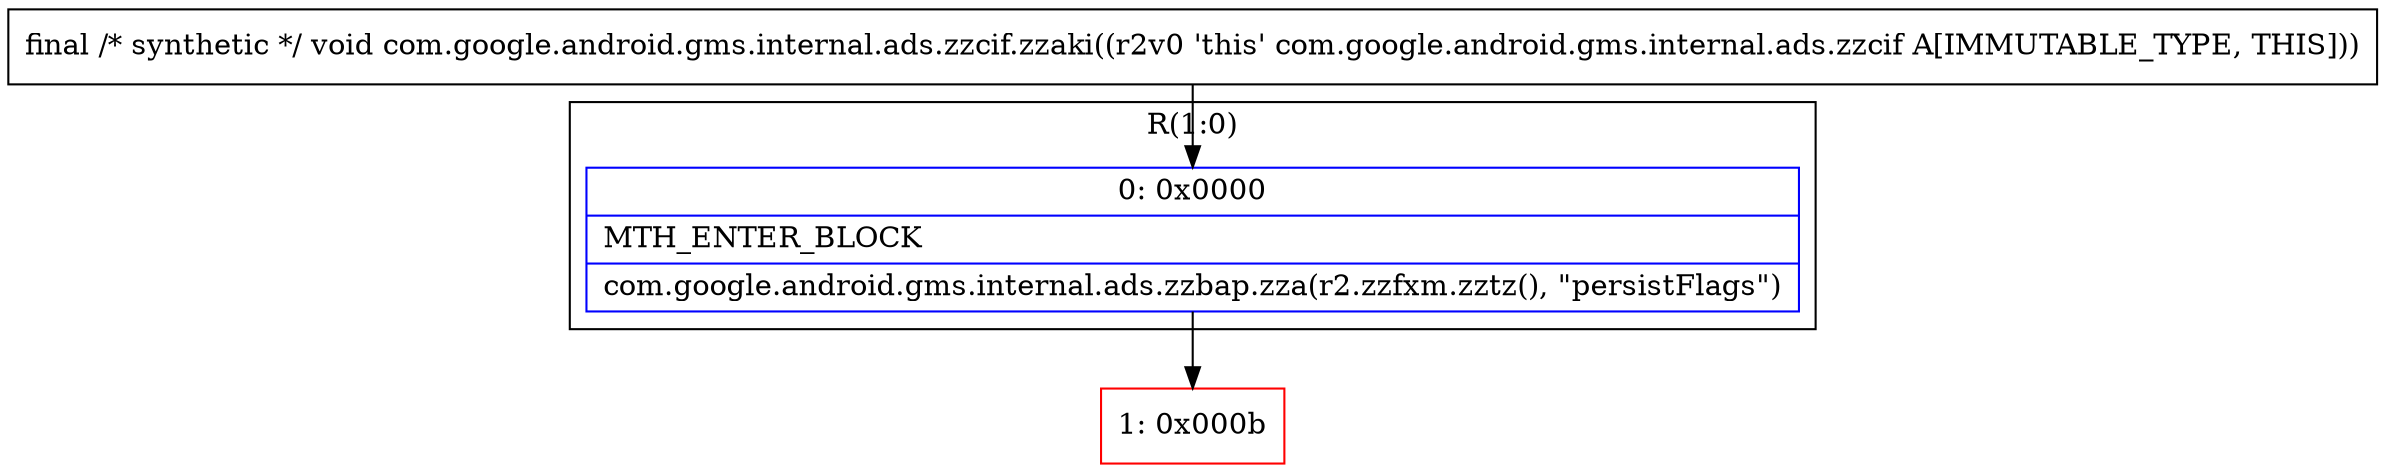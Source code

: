 digraph "CFG forcom.google.android.gms.internal.ads.zzcif.zzaki()V" {
subgraph cluster_Region_196070365 {
label = "R(1:0)";
node [shape=record,color=blue];
Node_0 [shape=record,label="{0\:\ 0x0000|MTH_ENTER_BLOCK\l|com.google.android.gms.internal.ads.zzbap.zza(r2.zzfxm.zztz(), \"persistFlags\")\l}"];
}
Node_1 [shape=record,color=red,label="{1\:\ 0x000b}"];
MethodNode[shape=record,label="{final \/* synthetic *\/ void com.google.android.gms.internal.ads.zzcif.zzaki((r2v0 'this' com.google.android.gms.internal.ads.zzcif A[IMMUTABLE_TYPE, THIS])) }"];
MethodNode -> Node_0;
Node_0 -> Node_1;
}

